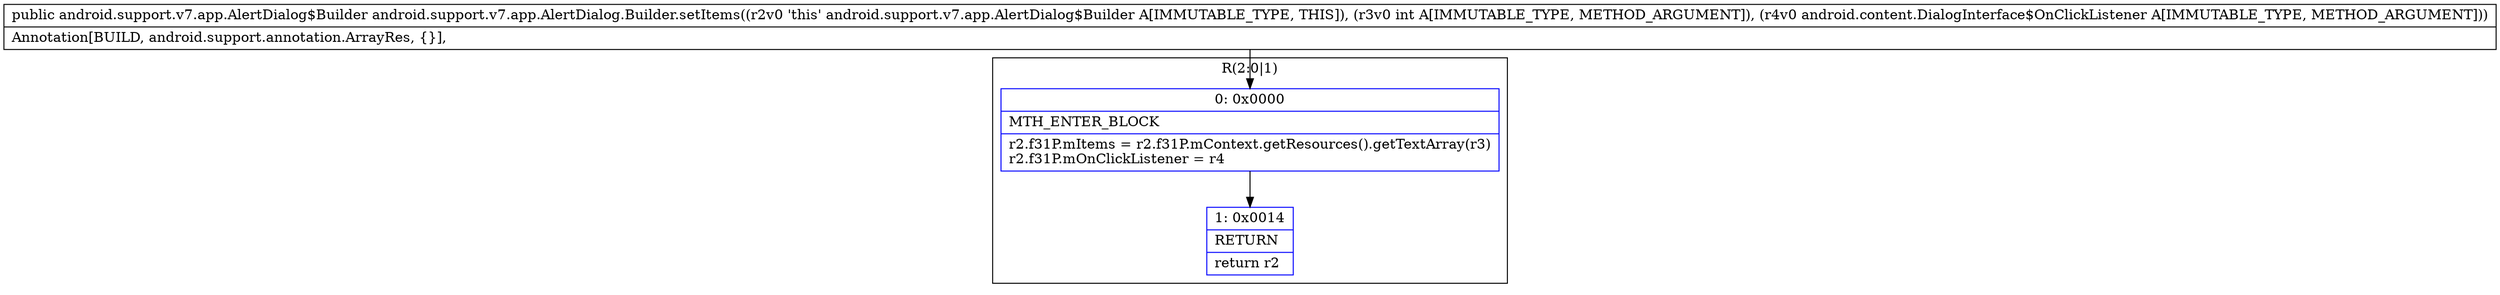 digraph "CFG forandroid.support.v7.app.AlertDialog.Builder.setItems(ILandroid\/content\/DialogInterface$OnClickListener;)Landroid\/support\/v7\/app\/AlertDialog$Builder;" {
subgraph cluster_Region_1172588332 {
label = "R(2:0|1)";
node [shape=record,color=blue];
Node_0 [shape=record,label="{0\:\ 0x0000|MTH_ENTER_BLOCK\l|r2.f31P.mItems = r2.f31P.mContext.getResources().getTextArray(r3)\lr2.f31P.mOnClickListener = r4\l}"];
Node_1 [shape=record,label="{1\:\ 0x0014|RETURN\l|return r2\l}"];
}
MethodNode[shape=record,label="{public android.support.v7.app.AlertDialog$Builder android.support.v7.app.AlertDialog.Builder.setItems((r2v0 'this' android.support.v7.app.AlertDialog$Builder A[IMMUTABLE_TYPE, THIS]), (r3v0 int A[IMMUTABLE_TYPE, METHOD_ARGUMENT]), (r4v0 android.content.DialogInterface$OnClickListener A[IMMUTABLE_TYPE, METHOD_ARGUMENT]))  | Annotation[BUILD, android.support.annotation.ArrayRes, \{\}], \l}"];
MethodNode -> Node_0;
Node_0 -> Node_1;
}

